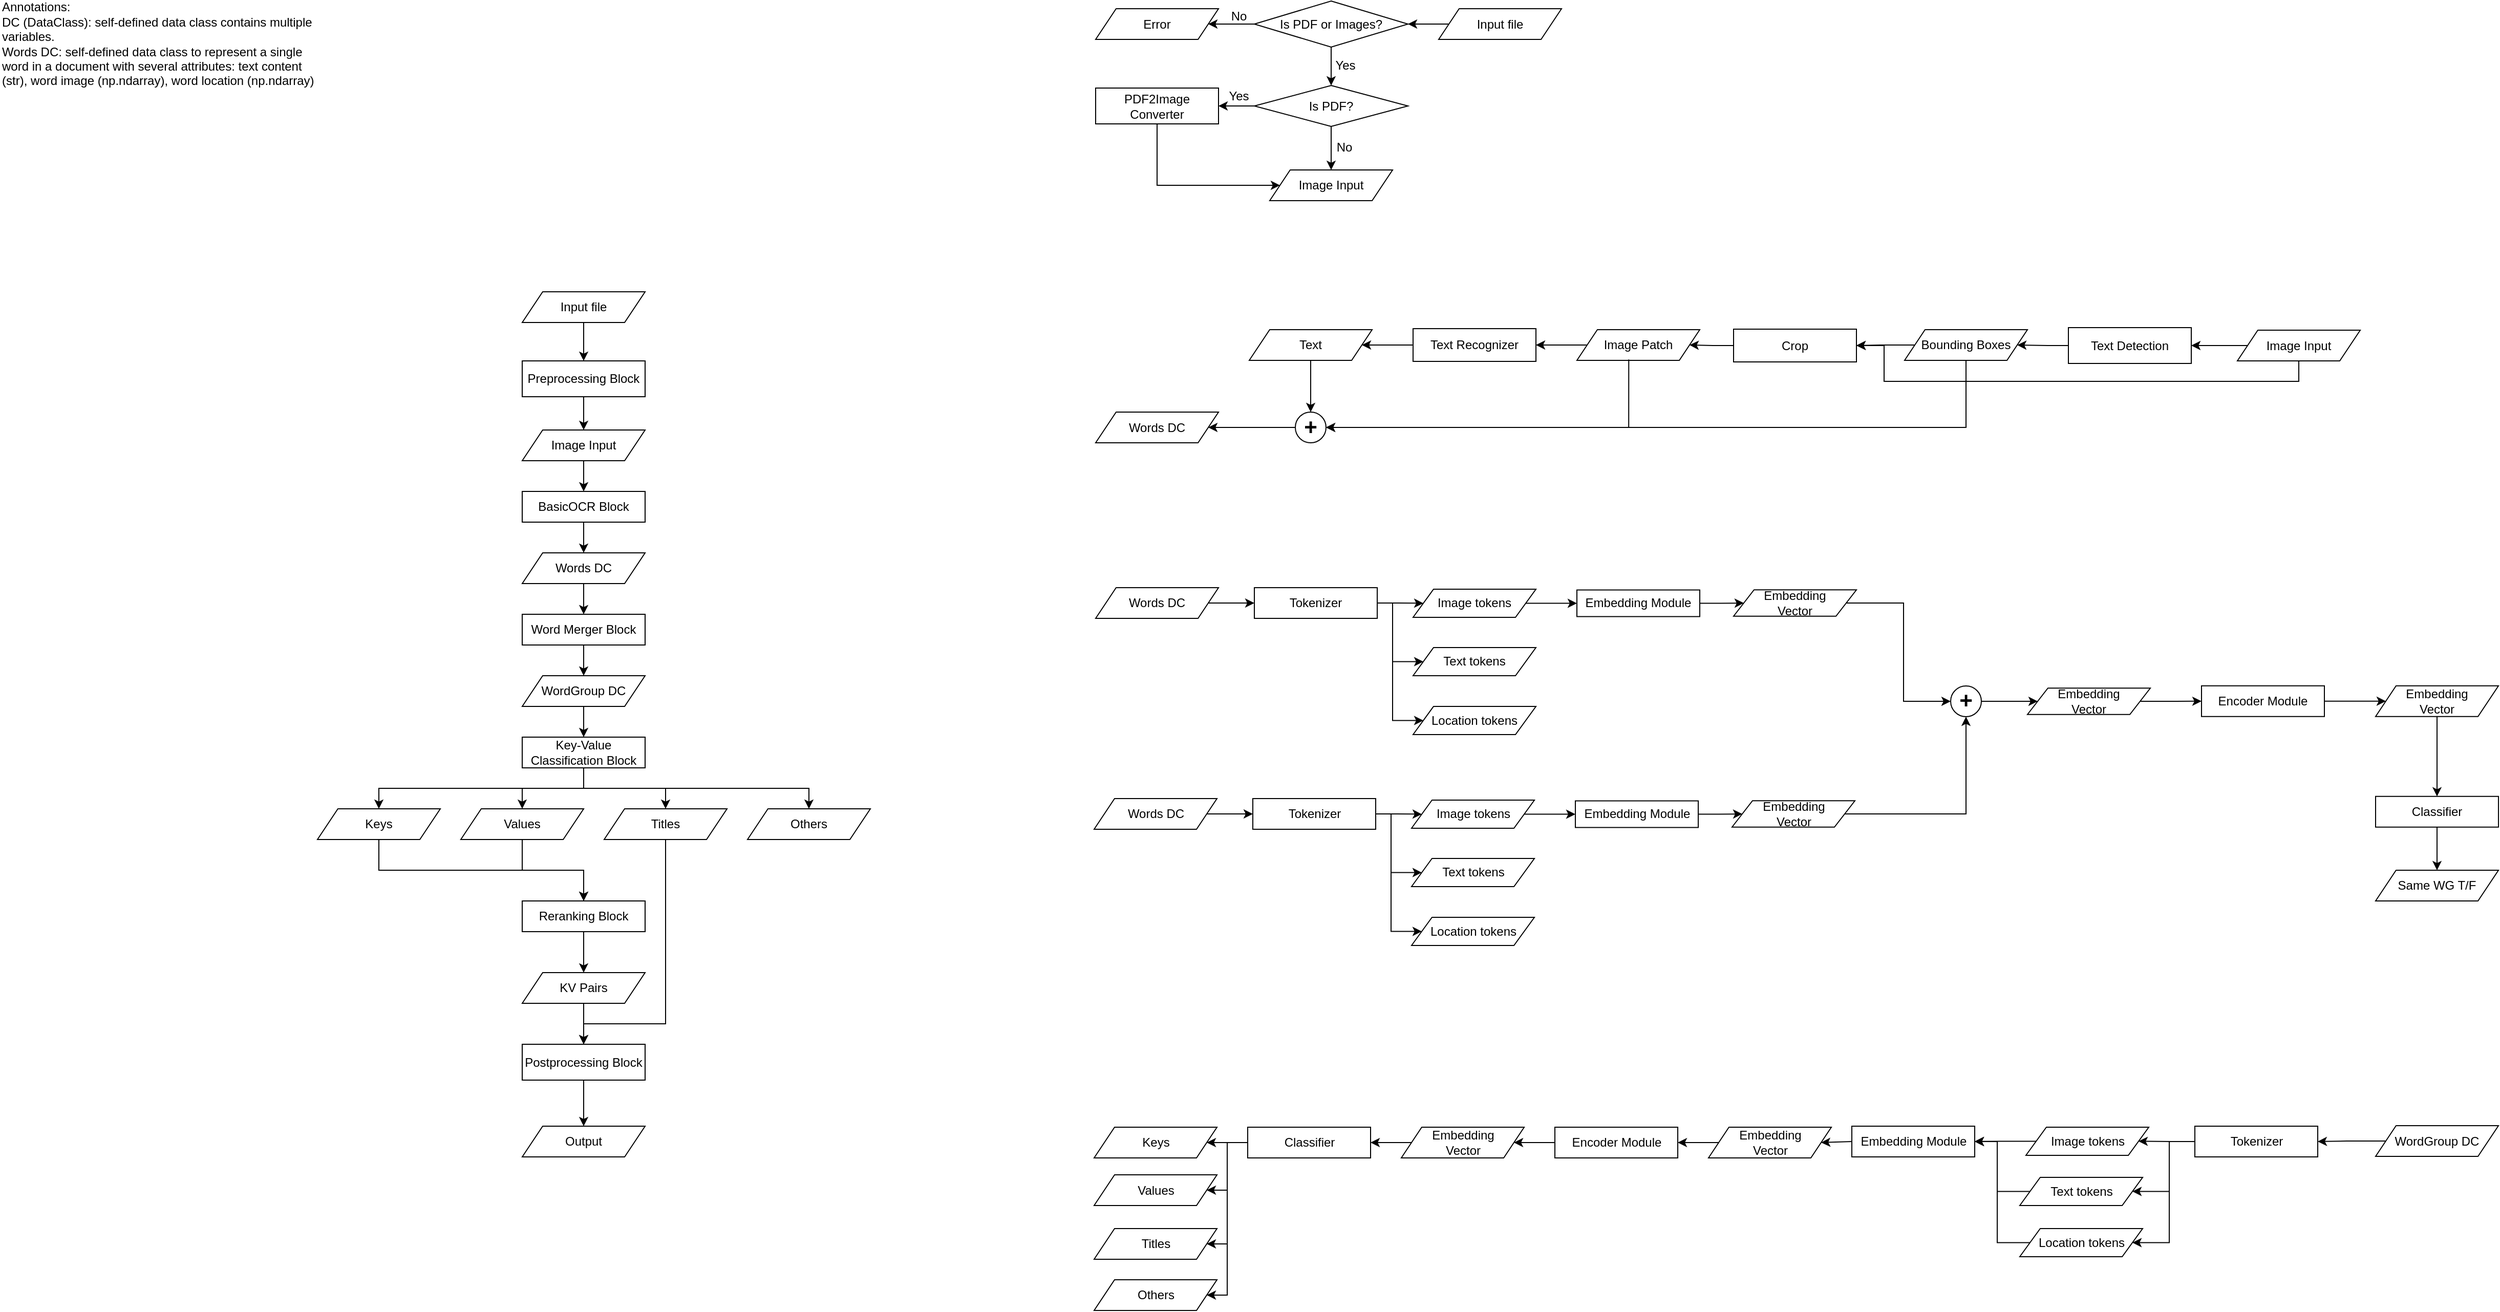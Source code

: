<mxfile version="20.8.23" type="github">
  <diagram id="ewztFGT2zGTS9t8cP0Wc" name="Trang-1">
    <mxGraphModel dx="3771" dy="2087" grid="1" gridSize="10" guides="1" tooltips="1" connect="1" arrows="1" fold="1" page="1" pageScale="1" pageWidth="827" pageHeight="1169" math="0" shadow="0">
      <root>
        <mxCell id="0" />
        <mxCell id="1" parent="0" />
        <mxCell id="fZ5gz3fBRrznooZwM4yi-4" value="" style="edgeStyle=orthogonalEdgeStyle;rounded=0;orthogonalLoop=1;jettySize=auto;html=1;" edge="1" parent="1" source="eXNG1eiRY6DkNwFddk69-2" target="eXNG1eiRY6DkNwFddk69-6">
          <mxGeometry relative="1" as="geometry" />
        </mxCell>
        <mxCell id="fZ5gz3fBRrznooZwM4yi-5" value="" style="edgeStyle=orthogonalEdgeStyle;rounded=0;orthogonalLoop=1;jettySize=auto;html=1;" edge="1" parent="1" source="eXNG1eiRY6DkNwFddk69-2" target="eXNG1eiRY6DkNwFddk69-8">
          <mxGeometry relative="1" as="geometry" />
        </mxCell>
        <mxCell id="eXNG1eiRY6DkNwFddk69-2" value="Is PDF or Images?" style="rhombus;whiteSpace=wrap;html=1;" parent="1" vertex="1">
          <mxGeometry x="1235" y="11" width="150" height="45" as="geometry" />
        </mxCell>
        <mxCell id="eXNG1eiRY6DkNwFddk69-6" value="Error" style="shape=parallelogram;perimeter=parallelogramPerimeter;whiteSpace=wrap;html=1;fixedSize=1;" parent="1" vertex="1">
          <mxGeometry x="1080" y="18.5" width="120" height="30" as="geometry" />
        </mxCell>
        <mxCell id="eXNG1eiRY6DkNwFddk69-7" value="No" style="text;html=1;strokeColor=none;fillColor=none;align=center;verticalAlign=middle;whiteSpace=wrap;rounded=0;" parent="1" vertex="1">
          <mxGeometry x="1190" y="11" width="60" height="30" as="geometry" />
        </mxCell>
        <mxCell id="fZ5gz3fBRrznooZwM4yi-6" value="" style="edgeStyle=orthogonalEdgeStyle;rounded=0;orthogonalLoop=1;jettySize=auto;html=1;" edge="1" parent="1" source="eXNG1eiRY6DkNwFddk69-8" target="eXNG1eiRY6DkNwFddk69-12">
          <mxGeometry relative="1" as="geometry" />
        </mxCell>
        <mxCell id="fZ5gz3fBRrznooZwM4yi-9" value="" style="edgeStyle=orthogonalEdgeStyle;rounded=0;orthogonalLoop=1;jettySize=auto;html=1;" edge="1" parent="1" source="eXNG1eiRY6DkNwFddk69-8" target="fZ5gz3fBRrznooZwM4yi-8">
          <mxGeometry relative="1" as="geometry" />
        </mxCell>
        <mxCell id="eXNG1eiRY6DkNwFddk69-8" value="Is PDF?" style="rhombus;whiteSpace=wrap;html=1;" parent="1" vertex="1">
          <mxGeometry x="1235" y="93.5" width="150" height="40" as="geometry" />
        </mxCell>
        <mxCell id="eXNG1eiRY6DkNwFddk69-12" value="PDF2Image Converter" style="whiteSpace=wrap;html=1;rounded=0;" parent="1" vertex="1">
          <mxGeometry x="1080" y="96" width="120" height="35" as="geometry" />
        </mxCell>
        <mxCell id="eXNG1eiRY6DkNwFddk69-62" value="" style="edgeStyle=orthogonalEdgeStyle;rounded=0;orthogonalLoop=1;jettySize=auto;html=1;entryX=0.5;entryY=0;entryDx=0;entryDy=0;" parent="1" source="eXNG1eiRY6DkNwFddk69-14" target="eXNG1eiRY6DkNwFddk69-19" edge="1">
          <mxGeometry relative="1" as="geometry">
            <mxPoint x="730" y="510" as="targetPoint" />
          </mxGeometry>
        </mxCell>
        <mxCell id="eXNG1eiRY6DkNwFddk69-14" value="Image Input" style="shape=parallelogram;perimeter=parallelogramPerimeter;whiteSpace=wrap;html=1;fixedSize=1;rounded=0;" parent="1" vertex="1">
          <mxGeometry x="520" y="430" width="120" height="30" as="geometry" />
        </mxCell>
        <mxCell id="eXNG1eiRY6DkNwFddk69-17" value="Yes" style="text;html=1;strokeColor=none;fillColor=none;align=center;verticalAlign=middle;whiteSpace=wrap;rounded=0;" parent="1" vertex="1">
          <mxGeometry x="1294" y="59" width="60" height="30" as="geometry" />
        </mxCell>
        <mxCell id="eXNG1eiRY6DkNwFddk69-24" value="" style="edgeStyle=orthogonalEdgeStyle;rounded=0;orthogonalLoop=1;jettySize=auto;html=1;" parent="1" source="eXNG1eiRY6DkNwFddk69-19" target="eXNG1eiRY6DkNwFddk69-23" edge="1">
          <mxGeometry relative="1" as="geometry" />
        </mxCell>
        <mxCell id="eXNG1eiRY6DkNwFddk69-19" value="BasicOCR Block" style="whiteSpace=wrap;html=1;rounded=0;" parent="1" vertex="1">
          <mxGeometry x="520" y="490" width="120" height="30" as="geometry" />
        </mxCell>
        <mxCell id="eXNG1eiRY6DkNwFddk69-65" value="" style="edgeStyle=orthogonalEdgeStyle;rounded=0;orthogonalLoop=1;jettySize=auto;html=1;" parent="1" source="eXNG1eiRY6DkNwFddk69-23" target="eXNG1eiRY6DkNwFddk69-61" edge="1">
          <mxGeometry relative="1" as="geometry" />
        </mxCell>
        <mxCell id="eXNG1eiRY6DkNwFddk69-23" value="Words DC" style="shape=parallelogram;perimeter=parallelogramPerimeter;whiteSpace=wrap;html=1;fixedSize=1;rounded=0;" parent="1" vertex="1">
          <mxGeometry x="520" y="550" width="120" height="30" as="geometry" />
        </mxCell>
        <mxCell id="eXNG1eiRY6DkNwFddk69-25" value="Annotations:&lt;br&gt;DC (DataClass): self-defined data class contains multiple variables.&lt;br&gt;Words DC: self-defined data class to represent a single word in a document with several attributes: text content (str), word image (np.ndarray), word location (np.ndarray)&lt;br&gt;&lt;br&gt;&lt;br&gt;&lt;br&gt;&lt;br&gt;&lt;br&gt;&lt;br&gt;&lt;br&gt;&lt;br&gt;&lt;br&gt;&lt;br&gt;" style="text;html=1;strokeColor=none;fillColor=none;align=left;verticalAlign=middle;whiteSpace=wrap;rounded=0;" parent="1" vertex="1">
          <mxGeometry x="10" y="10" width="320" height="230" as="geometry" />
        </mxCell>
        <mxCell id="eXNG1eiRY6DkNwFddk69-29" value="" style="edgeStyle=orthogonalEdgeStyle;rounded=0;orthogonalLoop=1;jettySize=auto;html=1;entryX=1;entryY=0.5;entryDx=0;entryDy=0;" parent="1" source="eXNG1eiRY6DkNwFddk69-26" target="eXNG1eiRY6DkNwFddk69-30" edge="1">
          <mxGeometry relative="1" as="geometry">
            <mxPoint x="2053.5" y="1250" as="targetPoint" />
          </mxGeometry>
        </mxCell>
        <mxCell id="eXNG1eiRY6DkNwFddk69-26" value="Tokenizer" style="whiteSpace=wrap;html=1;rounded=0;" parent="1" vertex="1">
          <mxGeometry x="2153.5" y="1110" width="120" height="30" as="geometry" />
        </mxCell>
        <mxCell id="eXNG1eiRY6DkNwFddk69-39" value="" style="edgeStyle=orthogonalEdgeStyle;rounded=0;orthogonalLoop=1;jettySize=auto;html=1;entryX=1;entryY=0.5;entryDx=0;entryDy=0;" parent="1" source="eXNG1eiRY6DkNwFddk69-30" target="eXNG1eiRY6DkNwFddk69-40" edge="1">
          <mxGeometry relative="1" as="geometry">
            <mxPoint x="1908.5" y="1124.8" as="targetPoint" />
          </mxGeometry>
        </mxCell>
        <mxCell id="eXNG1eiRY6DkNwFddk69-30" value="Image tokens" style="shape=parallelogram;perimeter=parallelogramPerimeter;whiteSpace=wrap;html=1;fixedSize=1;rounded=0;" parent="1" vertex="1">
          <mxGeometry x="1988.5" y="1111" width="120" height="27.5" as="geometry" />
        </mxCell>
        <mxCell id="eXNG1eiRY6DkNwFddk69-33" value="Text tokens" style="shape=parallelogram;perimeter=parallelogramPerimeter;whiteSpace=wrap;html=1;fixedSize=1;rounded=0;" parent="1" vertex="1">
          <mxGeometry x="1982.5" y="1160" width="120" height="27.5" as="geometry" />
        </mxCell>
        <mxCell id="eXNG1eiRY6DkNwFddk69-34" value="Location tokens" style="shape=parallelogram;perimeter=parallelogramPerimeter;whiteSpace=wrap;html=1;fixedSize=1;rounded=0;" parent="1" vertex="1">
          <mxGeometry x="1982.5" y="1210" width="120" height="27.5" as="geometry" />
        </mxCell>
        <mxCell id="eXNG1eiRY6DkNwFddk69-36" value="" style="edgeStyle=orthogonalEdgeStyle;rounded=0;orthogonalLoop=1;jettySize=auto;html=1;entryX=1;entryY=0.5;entryDx=0;entryDy=0;exitX=0;exitY=0.5;exitDx=0;exitDy=0;" parent="1" source="eXNG1eiRY6DkNwFddk69-26" target="eXNG1eiRY6DkNwFddk69-33" edge="1">
          <mxGeometry relative="1" as="geometry">
            <mxPoint x="2163.5" y="1135" as="sourcePoint" />
            <mxPoint x="2108.5" y="1134.75" as="targetPoint" />
            <Array as="points">
              <mxPoint x="2128.5" y="1125" />
              <mxPoint x="2128.5" y="1174" />
            </Array>
          </mxGeometry>
        </mxCell>
        <mxCell id="eXNG1eiRY6DkNwFddk69-37" value="" style="edgeStyle=orthogonalEdgeStyle;rounded=0;orthogonalLoop=1;jettySize=auto;html=1;entryX=1;entryY=0.5;entryDx=0;entryDy=0;exitX=0;exitY=0.5;exitDx=0;exitDy=0;" parent="1" source="eXNG1eiRY6DkNwFddk69-26" target="eXNG1eiRY6DkNwFddk69-34" edge="1">
          <mxGeometry relative="1" as="geometry">
            <mxPoint x="2173.5" y="1145" as="sourcePoint" />
            <mxPoint x="2118.5" y="1144.75" as="targetPoint" />
            <Array as="points">
              <mxPoint x="2128.5" y="1125" />
              <mxPoint x="2128.5" y="1224" />
            </Array>
          </mxGeometry>
        </mxCell>
        <mxCell id="eXNG1eiRY6DkNwFddk69-40" value="Embedding Module" style="whiteSpace=wrap;html=1;rounded=0;" parent="1" vertex="1">
          <mxGeometry x="1818.5" y="1110" width="120" height="30" as="geometry" />
        </mxCell>
        <mxCell id="eXNG1eiRY6DkNwFddk69-41" value="" style="edgeStyle=orthogonalEdgeStyle;rounded=0;orthogonalLoop=1;jettySize=auto;html=1;exitX=0;exitY=0.5;exitDx=0;exitDy=0;entryX=1;entryY=0.5;entryDx=0;entryDy=0;" parent="1" source="eXNG1eiRY6DkNwFddk69-33" target="eXNG1eiRY6DkNwFddk69-40" edge="1">
          <mxGeometry relative="1" as="geometry">
            <mxPoint x="2008.464" y="1134.8" as="sourcePoint" />
            <mxPoint x="1938.5" y="1130" as="targetPoint" />
          </mxGeometry>
        </mxCell>
        <mxCell id="eXNG1eiRY6DkNwFddk69-42" value="" style="edgeStyle=orthogonalEdgeStyle;rounded=0;orthogonalLoop=1;jettySize=auto;html=1;exitX=0;exitY=0.5;exitDx=0;exitDy=0;entryX=1;entryY=0.5;entryDx=0;entryDy=0;" parent="1" source="eXNG1eiRY6DkNwFddk69-34" target="eXNG1eiRY6DkNwFddk69-40" edge="1">
          <mxGeometry relative="1" as="geometry">
            <mxPoint x="2002.5" y="1183.75" as="sourcePoint" />
            <mxPoint x="1948.5" y="1135" as="targetPoint" />
          </mxGeometry>
        </mxCell>
        <mxCell id="eXNG1eiRY6DkNwFddk69-47" value="" style="edgeStyle=orthogonalEdgeStyle;rounded=0;orthogonalLoop=1;jettySize=auto;html=1;" parent="1" source="eXNG1eiRY6DkNwFddk69-43" target="eXNG1eiRY6DkNwFddk69-46" edge="1">
          <mxGeometry relative="1" as="geometry" />
        </mxCell>
        <mxCell id="eXNG1eiRY6DkNwFddk69-43" value="Embedding &lt;br&gt;Vector" style="shape=parallelogram;perimeter=parallelogramPerimeter;whiteSpace=wrap;html=1;fixedSize=1;rounded=0;" parent="1" vertex="1">
          <mxGeometry x="1678.5" y="1111" width="120" height="30" as="geometry" />
        </mxCell>
        <mxCell id="eXNG1eiRY6DkNwFddk69-45" value="" style="endArrow=classic;html=1;rounded=0;exitX=0;exitY=0.5;exitDx=0;exitDy=0;entryX=1;entryY=0.5;entryDx=0;entryDy=0;" parent="1" source="eXNG1eiRY6DkNwFddk69-40" target="eXNG1eiRY6DkNwFddk69-43" edge="1">
          <mxGeometry width="50" height="50" relative="1" as="geometry">
            <mxPoint x="2018.5" y="1110" as="sourcePoint" />
            <mxPoint x="2068.5" y="1060" as="targetPoint" />
          </mxGeometry>
        </mxCell>
        <mxCell id="eXNG1eiRY6DkNwFddk69-49" value="" style="edgeStyle=orthogonalEdgeStyle;rounded=0;orthogonalLoop=1;jettySize=auto;html=1;" parent="1" source="eXNG1eiRY6DkNwFddk69-46" target="eXNG1eiRY6DkNwFddk69-48" edge="1">
          <mxGeometry relative="1" as="geometry" />
        </mxCell>
        <mxCell id="eXNG1eiRY6DkNwFddk69-46" value="Encoder Module" style="whiteSpace=wrap;html=1;rounded=0;" parent="1" vertex="1">
          <mxGeometry x="1528.5" y="1111" width="120" height="30" as="geometry" />
        </mxCell>
        <mxCell id="eXNG1eiRY6DkNwFddk69-51" value="" style="edgeStyle=orthogonalEdgeStyle;rounded=0;orthogonalLoop=1;jettySize=auto;html=1;" parent="1" source="eXNG1eiRY6DkNwFddk69-48" target="eXNG1eiRY6DkNwFddk69-50" edge="1">
          <mxGeometry relative="1" as="geometry" />
        </mxCell>
        <mxCell id="eXNG1eiRY6DkNwFddk69-48" value="Embedding &lt;br&gt;Vector" style="shape=parallelogram;perimeter=parallelogramPerimeter;whiteSpace=wrap;html=1;fixedSize=1;rounded=0;" parent="1" vertex="1">
          <mxGeometry x="1378.5" y="1111" width="120" height="30" as="geometry" />
        </mxCell>
        <mxCell id="eXNG1eiRY6DkNwFddk69-50" value="Classifier" style="whiteSpace=wrap;html=1;rounded=0;" parent="1" vertex="1">
          <mxGeometry x="1228.5" y="1111" width="120" height="30" as="geometry" />
        </mxCell>
        <mxCell id="eXNG1eiRY6DkNwFddk69-52" value="Keys" style="shape=parallelogram;perimeter=parallelogramPerimeter;whiteSpace=wrap;html=1;fixedSize=1;rounded=0;" parent="1" vertex="1">
          <mxGeometry x="1078.5" y="1111" width="120" height="30" as="geometry" />
        </mxCell>
        <mxCell id="eXNG1eiRY6DkNwFddk69-53" value="Values" style="shape=parallelogram;perimeter=parallelogramPerimeter;whiteSpace=wrap;html=1;fixedSize=1;rounded=0;" parent="1" vertex="1">
          <mxGeometry x="1078.5" y="1157.5" width="120" height="30" as="geometry" />
        </mxCell>
        <mxCell id="eXNG1eiRY6DkNwFddk69-54" value="Titles" style="shape=parallelogram;perimeter=parallelogramPerimeter;whiteSpace=wrap;html=1;fixedSize=1;rounded=0;" parent="1" vertex="1">
          <mxGeometry x="1078.5" y="1210" width="120" height="30" as="geometry" />
        </mxCell>
        <mxCell id="eXNG1eiRY6DkNwFddk69-55" value="Others" style="shape=parallelogram;perimeter=parallelogramPerimeter;whiteSpace=wrap;html=1;fixedSize=1;rounded=0;" parent="1" vertex="1">
          <mxGeometry x="1078.5" y="1260" width="120" height="30" as="geometry" />
        </mxCell>
        <mxCell id="eXNG1eiRY6DkNwFddk69-56" value="" style="edgeStyle=orthogonalEdgeStyle;rounded=0;orthogonalLoop=1;jettySize=auto;html=1;exitX=0;exitY=0.5;exitDx=0;exitDy=0;entryX=1;entryY=0.5;entryDx=0;entryDy=0;" parent="1" source="eXNG1eiRY6DkNwFddk69-50" target="eXNG1eiRY6DkNwFddk69-52" edge="1">
          <mxGeometry relative="1" as="geometry">
            <mxPoint x="1398.461" y="1136.059" as="sourcePoint" />
            <mxPoint x="1358.5" y="1136.059" as="targetPoint" />
          </mxGeometry>
        </mxCell>
        <mxCell id="eXNG1eiRY6DkNwFddk69-58" value="" style="edgeStyle=orthogonalEdgeStyle;rounded=0;orthogonalLoop=1;jettySize=auto;html=1;entryX=1;entryY=0.5;entryDx=0;entryDy=0;exitX=0;exitY=0.5;exitDx=0;exitDy=0;" parent="1" source="eXNG1eiRY6DkNwFddk69-50" target="eXNG1eiRY6DkNwFddk69-53" edge="1">
          <mxGeometry relative="1" as="geometry">
            <mxPoint x="1268.5" y="1205" as="sourcePoint" />
            <mxPoint x="1198.5" y="1136" as="targetPoint" />
            <Array as="points">
              <mxPoint x="1208.5" y="1126" />
              <mxPoint x="1208.5" y="1173" />
            </Array>
          </mxGeometry>
        </mxCell>
        <mxCell id="eXNG1eiRY6DkNwFddk69-59" value="" style="edgeStyle=orthogonalEdgeStyle;rounded=0;orthogonalLoop=1;jettySize=auto;html=1;exitX=0;exitY=0.5;exitDx=0;exitDy=0;entryX=1;entryY=0.5;entryDx=0;entryDy=0;" parent="1" source="eXNG1eiRY6DkNwFddk69-50" target="eXNG1eiRY6DkNwFddk69-54" edge="1">
          <mxGeometry relative="1" as="geometry">
            <mxPoint x="1248.5" y="1146" as="sourcePoint" />
            <mxPoint x="1208.5" y="1146" as="targetPoint" />
            <Array as="points">
              <mxPoint x="1208.5" y="1126" />
              <mxPoint x="1208.5" y="1225" />
            </Array>
          </mxGeometry>
        </mxCell>
        <mxCell id="eXNG1eiRY6DkNwFddk69-60" value="" style="edgeStyle=orthogonalEdgeStyle;rounded=0;orthogonalLoop=1;jettySize=auto;html=1;exitX=0;exitY=0.5;exitDx=0;exitDy=0;entryX=1;entryY=0.5;entryDx=0;entryDy=0;" parent="1" source="eXNG1eiRY6DkNwFddk69-50" target="eXNG1eiRY6DkNwFddk69-55" edge="1">
          <mxGeometry relative="1" as="geometry">
            <mxPoint x="1258.5" y="1156" as="sourcePoint" />
            <mxPoint x="1218.5" y="1156" as="targetPoint" />
            <Array as="points">
              <mxPoint x="1208.5" y="1126" />
              <mxPoint x="1208.5" y="1275" />
            </Array>
          </mxGeometry>
        </mxCell>
        <mxCell id="fZ5gz3fBRrznooZwM4yi-33" value="" style="edgeStyle=orthogonalEdgeStyle;rounded=0;orthogonalLoop=1;jettySize=auto;html=1;fontSize=22;" edge="1" parent="1" source="eXNG1eiRY6DkNwFddk69-61" target="fZ5gz3fBRrznooZwM4yi-32">
          <mxGeometry relative="1" as="geometry" />
        </mxCell>
        <mxCell id="eXNG1eiRY6DkNwFddk69-61" value="Word Merger Block" style="whiteSpace=wrap;html=1;rounded=0;" parent="1" vertex="1">
          <mxGeometry x="520" y="610" width="120" height="30" as="geometry" />
        </mxCell>
        <mxCell id="fZ5gz3fBRrznooZwM4yi-2" value="" style="edgeStyle=orthogonalEdgeStyle;rounded=0;orthogonalLoop=1;jettySize=auto;html=1;" edge="1" parent="1" source="fZ5gz3fBRrznooZwM4yi-1" target="eXNG1eiRY6DkNwFddk69-2">
          <mxGeometry relative="1" as="geometry" />
        </mxCell>
        <mxCell id="fZ5gz3fBRrznooZwM4yi-1" value="Input file" style="shape=parallelogram;perimeter=parallelogramPerimeter;whiteSpace=wrap;html=1;fixedSize=1;" vertex="1" parent="1">
          <mxGeometry x="1415" y="18.5" width="120" height="30" as="geometry" />
        </mxCell>
        <mxCell id="fZ5gz3fBRrznooZwM4yi-7" value="No" style="text;html=1;strokeColor=none;fillColor=none;align=center;verticalAlign=middle;whiteSpace=wrap;rounded=0;" vertex="1" parent="1">
          <mxGeometry x="1293" y="138.5" width="60" height="30" as="geometry" />
        </mxCell>
        <mxCell id="fZ5gz3fBRrznooZwM4yi-8" value="Image Input" style="shape=parallelogram;perimeter=parallelogramPerimeter;whiteSpace=wrap;html=1;fixedSize=1;rounded=0;" vertex="1" parent="1">
          <mxGeometry x="1250" y="176" width="120" height="30" as="geometry" />
        </mxCell>
        <mxCell id="fZ5gz3fBRrznooZwM4yi-10" value="Yes" style="text;html=1;strokeColor=none;fillColor=none;align=center;verticalAlign=middle;whiteSpace=wrap;rounded=0;" vertex="1" parent="1">
          <mxGeometry x="1190" y="89" width="60" height="30" as="geometry" />
        </mxCell>
        <mxCell id="fZ5gz3fBRrznooZwM4yi-13" value="" style="edgeStyle=orthogonalEdgeStyle;rounded=0;orthogonalLoop=1;jettySize=auto;html=1;" edge="1" parent="1" source="fZ5gz3fBRrznooZwM4yi-11" target="fZ5gz3fBRrznooZwM4yi-12">
          <mxGeometry relative="1" as="geometry" />
        </mxCell>
        <mxCell id="fZ5gz3fBRrznooZwM4yi-11" value="Image Input" style="shape=parallelogram;perimeter=parallelogramPerimeter;whiteSpace=wrap;html=1;fixedSize=1;" vertex="1" parent="1">
          <mxGeometry x="2195" y="332.5" width="120" height="30" as="geometry" />
        </mxCell>
        <mxCell id="fZ5gz3fBRrznooZwM4yi-15" value="" style="edgeStyle=orthogonalEdgeStyle;rounded=0;orthogonalLoop=1;jettySize=auto;html=1;" edge="1" parent="1" source="fZ5gz3fBRrznooZwM4yi-12" target="fZ5gz3fBRrznooZwM4yi-14">
          <mxGeometry relative="1" as="geometry" />
        </mxCell>
        <mxCell id="fZ5gz3fBRrznooZwM4yi-12" value="Text Detection" style="whiteSpace=wrap;html=1;rounded=0;" vertex="1" parent="1">
          <mxGeometry x="2030" y="330" width="120" height="35" as="geometry" />
        </mxCell>
        <mxCell id="fZ5gz3fBRrznooZwM4yi-17" value="" style="edgeStyle=orthogonalEdgeStyle;rounded=0;orthogonalLoop=1;jettySize=auto;html=1;" edge="1" parent="1" source="fZ5gz3fBRrznooZwM4yi-14" target="fZ5gz3fBRrznooZwM4yi-16">
          <mxGeometry relative="1" as="geometry" />
        </mxCell>
        <mxCell id="fZ5gz3fBRrznooZwM4yi-14" value="Bounding Boxes" style="shape=parallelogram;perimeter=parallelogramPerimeter;whiteSpace=wrap;html=1;fixedSize=1;" vertex="1" parent="1">
          <mxGeometry x="1870" y="332" width="120" height="30" as="geometry" />
        </mxCell>
        <mxCell id="fZ5gz3fBRrznooZwM4yi-20" value="" style="edgeStyle=orthogonalEdgeStyle;rounded=0;orthogonalLoop=1;jettySize=auto;html=1;" edge="1" parent="1" source="fZ5gz3fBRrznooZwM4yi-16" target="fZ5gz3fBRrznooZwM4yi-19">
          <mxGeometry relative="1" as="geometry" />
        </mxCell>
        <mxCell id="fZ5gz3fBRrznooZwM4yi-16" value="Crop" style="whiteSpace=wrap;html=1;rounded=0;" vertex="1" parent="1">
          <mxGeometry x="1703" y="331.5" width="120" height="32" as="geometry" />
        </mxCell>
        <mxCell id="fZ5gz3fBRrznooZwM4yi-18" value="" style="edgeStyle=orthogonalEdgeStyle;rounded=0;orthogonalLoop=1;jettySize=auto;html=1;exitX=0.5;exitY=1;exitDx=0;exitDy=0;entryX=1;entryY=0.5;entryDx=0;entryDy=0;" edge="1" parent="1" source="fZ5gz3fBRrznooZwM4yi-11" target="fZ5gz3fBRrznooZwM4yi-16">
          <mxGeometry relative="1" as="geometry">
            <mxPoint x="2215" y="357.5" as="sourcePoint" />
            <mxPoint x="2160" y="357.5" as="targetPoint" />
            <Array as="points">
              <mxPoint x="2255" y="382.5" />
              <mxPoint x="1850" y="382.5" />
              <mxPoint x="1850" y="347.5" />
            </Array>
          </mxGeometry>
        </mxCell>
        <mxCell id="fZ5gz3fBRrznooZwM4yi-22" value="" style="edgeStyle=orthogonalEdgeStyle;rounded=0;orthogonalLoop=1;jettySize=auto;html=1;" edge="1" parent="1" source="fZ5gz3fBRrznooZwM4yi-19" target="fZ5gz3fBRrznooZwM4yi-21">
          <mxGeometry relative="1" as="geometry" />
        </mxCell>
        <mxCell id="fZ5gz3fBRrznooZwM4yi-19" value="Image Patch" style="shape=parallelogram;perimeter=parallelogramPerimeter;whiteSpace=wrap;html=1;fixedSize=1;" vertex="1" parent="1">
          <mxGeometry x="1550" y="332" width="120" height="30" as="geometry" />
        </mxCell>
        <mxCell id="fZ5gz3fBRrznooZwM4yi-24" value="" style="edgeStyle=orthogonalEdgeStyle;rounded=0;orthogonalLoop=1;jettySize=auto;html=1;" edge="1" parent="1" source="fZ5gz3fBRrznooZwM4yi-21" target="fZ5gz3fBRrznooZwM4yi-23">
          <mxGeometry relative="1" as="geometry" />
        </mxCell>
        <mxCell id="fZ5gz3fBRrznooZwM4yi-21" value="Text Recognizer" style="whiteSpace=wrap;html=1;rounded=0;" vertex="1" parent="1">
          <mxGeometry x="1390" y="331" width="120" height="32" as="geometry" />
        </mxCell>
        <mxCell id="fZ5gz3fBRrznooZwM4yi-26" value="" style="edgeStyle=orthogonalEdgeStyle;rounded=0;orthogonalLoop=1;jettySize=auto;html=1;" edge="1" parent="1" source="fZ5gz3fBRrznooZwM4yi-23" target="fZ5gz3fBRrznooZwM4yi-25">
          <mxGeometry relative="1" as="geometry" />
        </mxCell>
        <mxCell id="fZ5gz3fBRrznooZwM4yi-23" value="Text" style="shape=parallelogram;perimeter=parallelogramPerimeter;whiteSpace=wrap;html=1;fixedSize=1;" vertex="1" parent="1">
          <mxGeometry x="1230" y="332" width="120" height="30" as="geometry" />
        </mxCell>
        <mxCell id="fZ5gz3fBRrznooZwM4yi-30" value="" style="edgeStyle=orthogonalEdgeStyle;rounded=0;orthogonalLoop=1;jettySize=auto;html=1;fontSize=22;" edge="1" parent="1" source="fZ5gz3fBRrznooZwM4yi-25" target="fZ5gz3fBRrznooZwM4yi-28">
          <mxGeometry relative="1" as="geometry" />
        </mxCell>
        <mxCell id="fZ5gz3fBRrznooZwM4yi-25" value="&lt;b style=&quot;font-size: 22px;&quot;&gt;+&lt;/b&gt;" style="ellipse;whiteSpace=wrap;html=1;aspect=fixed;" vertex="1" parent="1">
          <mxGeometry x="1275" y="412.5" width="30" height="30" as="geometry" />
        </mxCell>
        <mxCell id="fZ5gz3fBRrznooZwM4yi-27" value="" style="edgeStyle=orthogonalEdgeStyle;rounded=0;orthogonalLoop=1;jettySize=auto;html=1;exitX=0.422;exitY=0.972;exitDx=0;exitDy=0;exitPerimeter=0;entryX=1;entryY=0.5;entryDx=0;entryDy=0;" edge="1" parent="1" source="fZ5gz3fBRrznooZwM4yi-19" target="fZ5gz3fBRrznooZwM4yi-25">
          <mxGeometry relative="1" as="geometry">
            <mxPoint x="1300" y="372.5" as="sourcePoint" />
            <mxPoint x="1300" y="422.5" as="targetPoint" />
          </mxGeometry>
        </mxCell>
        <mxCell id="fZ5gz3fBRrznooZwM4yi-28" value="Words DC" style="shape=parallelogram;perimeter=parallelogramPerimeter;whiteSpace=wrap;html=1;fixedSize=1;" vertex="1" parent="1">
          <mxGeometry x="1080" y="412.5" width="120" height="30" as="geometry" />
        </mxCell>
        <mxCell id="fZ5gz3fBRrznooZwM4yi-29" value="" style="edgeStyle=orthogonalEdgeStyle;rounded=0;orthogonalLoop=1;jettySize=auto;html=1;exitX=0.5;exitY=1;exitDx=0;exitDy=0;entryX=1;entryY=0.5;entryDx=0;entryDy=0;" edge="1" parent="1" source="fZ5gz3fBRrznooZwM4yi-14" target="fZ5gz3fBRrznooZwM4yi-25">
          <mxGeometry relative="1" as="geometry">
            <mxPoint x="1611" y="371.5" as="sourcePoint" />
            <mxPoint x="1315" y="437.5" as="targetPoint" />
            <Array as="points">
              <mxPoint x="1930" y="427.5" />
            </Array>
          </mxGeometry>
        </mxCell>
        <mxCell id="fZ5gz3fBRrznooZwM4yi-45" value="" style="edgeStyle=orthogonalEdgeStyle;rounded=0;orthogonalLoop=1;jettySize=auto;html=1;fontSize=22;" edge="1" parent="1" source="fZ5gz3fBRrznooZwM4yi-31" target="fZ5gz3fBRrznooZwM4yi-39">
          <mxGeometry relative="1" as="geometry" />
        </mxCell>
        <mxCell id="fZ5gz3fBRrznooZwM4yi-31" value="Key-Value Classification Block" style="whiteSpace=wrap;html=1;rounded=0;" vertex="1" parent="1">
          <mxGeometry x="520" y="730" width="120" height="30" as="geometry" />
        </mxCell>
        <mxCell id="fZ5gz3fBRrznooZwM4yi-34" value="" style="edgeStyle=orthogonalEdgeStyle;rounded=0;orthogonalLoop=1;jettySize=auto;html=1;fontSize=22;" edge="1" parent="1" source="fZ5gz3fBRrznooZwM4yi-32" target="fZ5gz3fBRrznooZwM4yi-31">
          <mxGeometry relative="1" as="geometry" />
        </mxCell>
        <mxCell id="fZ5gz3fBRrznooZwM4yi-32" value="WordGroup DC" style="shape=parallelogram;perimeter=parallelogramPerimeter;whiteSpace=wrap;html=1;fixedSize=1;rounded=0;" vertex="1" parent="1">
          <mxGeometry x="520" y="670" width="120" height="30" as="geometry" />
        </mxCell>
        <mxCell id="fZ5gz3fBRrznooZwM4yi-35" value="" style="edgeStyle=orthogonalEdgeStyle;rounded=0;orthogonalLoop=1;jettySize=auto;html=1;exitX=0.5;exitY=1;exitDx=0;exitDy=0;entryX=0;entryY=0.5;entryDx=0;entryDy=0;" edge="1" parent="1" source="eXNG1eiRY6DkNwFddk69-12" target="fZ5gz3fBRrznooZwM4yi-8">
          <mxGeometry relative="1" as="geometry">
            <mxPoint x="1435" y="44" as="sourcePoint" />
            <mxPoint x="1395" y="44" as="targetPoint" />
            <Array as="points">
              <mxPoint x="1140" y="191" />
            </Array>
          </mxGeometry>
        </mxCell>
        <mxCell id="fZ5gz3fBRrznooZwM4yi-37" value="Keys" style="shape=parallelogram;perimeter=parallelogramPerimeter;whiteSpace=wrap;html=1;fixedSize=1;rounded=0;" vertex="1" parent="1">
          <mxGeometry x="320" y="800" width="120" height="30" as="geometry" />
        </mxCell>
        <mxCell id="fZ5gz3fBRrznooZwM4yi-50" value="" style="edgeStyle=orthogonalEdgeStyle;rounded=0;orthogonalLoop=1;jettySize=auto;html=1;fontSize=22;" edge="1" parent="1" source="fZ5gz3fBRrznooZwM4yi-38" target="fZ5gz3fBRrznooZwM4yi-49">
          <mxGeometry relative="1" as="geometry" />
        </mxCell>
        <mxCell id="fZ5gz3fBRrznooZwM4yi-38" value="Values" style="shape=parallelogram;perimeter=parallelogramPerimeter;whiteSpace=wrap;html=1;fixedSize=1;rounded=0;" vertex="1" parent="1">
          <mxGeometry x="460" y="800" width="120" height="30" as="geometry" />
        </mxCell>
        <mxCell id="fZ5gz3fBRrznooZwM4yi-60" value="" style="edgeStyle=orthogonalEdgeStyle;rounded=0;orthogonalLoop=1;jettySize=auto;html=1;fontSize=22;entryX=0.5;entryY=0;entryDx=0;entryDy=0;" edge="1" parent="1" source="fZ5gz3fBRrznooZwM4yi-39" target="fZ5gz3fBRrznooZwM4yi-58">
          <mxGeometry relative="1" as="geometry">
            <Array as="points">
              <mxPoint x="660" y="1010" />
              <mxPoint x="580" y="1010" />
            </Array>
          </mxGeometry>
        </mxCell>
        <mxCell id="fZ5gz3fBRrznooZwM4yi-39" value="Titles" style="shape=parallelogram;perimeter=parallelogramPerimeter;whiteSpace=wrap;html=1;fixedSize=1;rounded=0;" vertex="1" parent="1">
          <mxGeometry x="600" y="800" width="120" height="30" as="geometry" />
        </mxCell>
        <mxCell id="fZ5gz3fBRrznooZwM4yi-40" value="Others" style="shape=parallelogram;perimeter=parallelogramPerimeter;whiteSpace=wrap;html=1;fixedSize=1;rounded=0;" vertex="1" parent="1">
          <mxGeometry x="740" y="800" width="120" height="30" as="geometry" />
        </mxCell>
        <mxCell id="fZ5gz3fBRrznooZwM4yi-46" value="" style="edgeStyle=orthogonalEdgeStyle;rounded=0;orthogonalLoop=1;jettySize=auto;html=1;fontSize=22;exitX=0.5;exitY=1;exitDx=0;exitDy=0;" edge="1" parent="1" source="fZ5gz3fBRrznooZwM4yi-31" target="fZ5gz3fBRrznooZwM4yi-38">
          <mxGeometry relative="1" as="geometry">
            <mxPoint x="590" y="770" as="sourcePoint" />
            <mxPoint x="670" y="810" as="targetPoint" />
          </mxGeometry>
        </mxCell>
        <mxCell id="fZ5gz3fBRrznooZwM4yi-47" value="" style="edgeStyle=orthogonalEdgeStyle;rounded=0;orthogonalLoop=1;jettySize=auto;html=1;fontSize=22;exitX=0.5;exitY=1;exitDx=0;exitDy=0;entryX=0.5;entryY=0;entryDx=0;entryDy=0;" edge="1" parent="1" source="fZ5gz3fBRrznooZwM4yi-31" target="fZ5gz3fBRrznooZwM4yi-37">
          <mxGeometry relative="1" as="geometry">
            <mxPoint x="590" y="770" as="sourcePoint" />
            <mxPoint x="530" y="810" as="targetPoint" />
          </mxGeometry>
        </mxCell>
        <mxCell id="fZ5gz3fBRrznooZwM4yi-48" value="" style="edgeStyle=orthogonalEdgeStyle;rounded=0;orthogonalLoop=1;jettySize=auto;html=1;fontSize=22;exitX=0.5;exitY=1;exitDx=0;exitDy=0;entryX=0.5;entryY=0;entryDx=0;entryDy=0;" edge="1" parent="1" source="fZ5gz3fBRrznooZwM4yi-31" target="fZ5gz3fBRrznooZwM4yi-40">
          <mxGeometry relative="1" as="geometry">
            <mxPoint x="590" y="770" as="sourcePoint" />
            <mxPoint x="390" y="810" as="targetPoint" />
          </mxGeometry>
        </mxCell>
        <mxCell id="fZ5gz3fBRrznooZwM4yi-53" value="" style="edgeStyle=orthogonalEdgeStyle;rounded=0;orthogonalLoop=1;jettySize=auto;html=1;fontSize=22;" edge="1" parent="1" source="fZ5gz3fBRrznooZwM4yi-49" target="fZ5gz3fBRrznooZwM4yi-52">
          <mxGeometry relative="1" as="geometry" />
        </mxCell>
        <mxCell id="fZ5gz3fBRrznooZwM4yi-49" value="Reranking Block" style="whiteSpace=wrap;html=1;rounded=0;" vertex="1" parent="1">
          <mxGeometry x="520" y="890" width="120" height="30" as="geometry" />
        </mxCell>
        <mxCell id="fZ5gz3fBRrznooZwM4yi-51" value="" style="edgeStyle=orthogonalEdgeStyle;rounded=0;orthogonalLoop=1;jettySize=auto;html=1;fontSize=22;exitX=0.5;exitY=1;exitDx=0;exitDy=0;entryX=0.5;entryY=0;entryDx=0;entryDy=0;" edge="1" parent="1" source="fZ5gz3fBRrznooZwM4yi-37" target="fZ5gz3fBRrznooZwM4yi-49">
          <mxGeometry relative="1" as="geometry">
            <mxPoint x="530" y="840" as="sourcePoint" />
            <mxPoint x="590" y="900" as="targetPoint" />
          </mxGeometry>
        </mxCell>
        <mxCell id="fZ5gz3fBRrznooZwM4yi-59" value="" style="edgeStyle=orthogonalEdgeStyle;rounded=0;orthogonalLoop=1;jettySize=auto;html=1;fontSize=22;" edge="1" parent="1" source="fZ5gz3fBRrznooZwM4yi-52" target="fZ5gz3fBRrznooZwM4yi-58">
          <mxGeometry relative="1" as="geometry" />
        </mxCell>
        <mxCell id="fZ5gz3fBRrznooZwM4yi-52" value="KV Pairs" style="shape=parallelogram;perimeter=parallelogramPerimeter;whiteSpace=wrap;html=1;fixedSize=1;rounded=0;" vertex="1" parent="1">
          <mxGeometry x="520" y="960" width="120" height="30" as="geometry" />
        </mxCell>
        <mxCell id="fZ5gz3fBRrznooZwM4yi-57" value="" style="edgeStyle=orthogonalEdgeStyle;rounded=0;orthogonalLoop=1;jettySize=auto;html=1;fontSize=22;" edge="1" parent="1" source="fZ5gz3fBRrznooZwM4yi-54" target="fZ5gz3fBRrznooZwM4yi-55">
          <mxGeometry relative="1" as="geometry" />
        </mxCell>
        <mxCell id="fZ5gz3fBRrznooZwM4yi-54" value="Input file" style="shape=parallelogram;perimeter=parallelogramPerimeter;whiteSpace=wrap;html=1;fixedSize=1;" vertex="1" parent="1">
          <mxGeometry x="520" y="295" width="120" height="30" as="geometry" />
        </mxCell>
        <mxCell id="fZ5gz3fBRrznooZwM4yi-56" value="" style="edgeStyle=orthogonalEdgeStyle;rounded=0;orthogonalLoop=1;jettySize=auto;html=1;fontSize=22;entryX=0.5;entryY=0;entryDx=0;entryDy=0;" edge="1" parent="1" source="fZ5gz3fBRrznooZwM4yi-55" target="eXNG1eiRY6DkNwFddk69-14">
          <mxGeometry relative="1" as="geometry">
            <mxPoint x="580" y="410" as="targetPoint" />
          </mxGeometry>
        </mxCell>
        <mxCell id="fZ5gz3fBRrznooZwM4yi-55" value="Preprocessing Block" style="whiteSpace=wrap;html=1;rounded=0;" vertex="1" parent="1">
          <mxGeometry x="520" y="362.5" width="120" height="35" as="geometry" />
        </mxCell>
        <mxCell id="fZ5gz3fBRrznooZwM4yi-62" value="" style="edgeStyle=orthogonalEdgeStyle;rounded=0;orthogonalLoop=1;jettySize=auto;html=1;fontSize=22;" edge="1" parent="1" source="fZ5gz3fBRrznooZwM4yi-58" target="fZ5gz3fBRrznooZwM4yi-61">
          <mxGeometry relative="1" as="geometry" />
        </mxCell>
        <mxCell id="fZ5gz3fBRrznooZwM4yi-58" value="Postprocessing Block" style="whiteSpace=wrap;html=1;rounded=0;" vertex="1" parent="1">
          <mxGeometry x="520" y="1030" width="120" height="35" as="geometry" />
        </mxCell>
        <mxCell id="fZ5gz3fBRrznooZwM4yi-61" value="Output" style="shape=parallelogram;perimeter=parallelogramPerimeter;whiteSpace=wrap;html=1;fixedSize=1;" vertex="1" parent="1">
          <mxGeometry x="520" y="1110" width="120" height="30" as="geometry" />
        </mxCell>
        <mxCell id="fZ5gz3fBRrznooZwM4yi-72" value="" style="edgeStyle=orthogonalEdgeStyle;rounded=0;orthogonalLoop=1;jettySize=auto;html=1;fontSize=22;" edge="1" parent="1" source="fZ5gz3fBRrznooZwM4yi-63" target="fZ5gz3fBRrznooZwM4yi-65">
          <mxGeometry relative="1" as="geometry" />
        </mxCell>
        <mxCell id="fZ5gz3fBRrznooZwM4yi-63" value="Words DC" style="shape=parallelogram;perimeter=parallelogramPerimeter;whiteSpace=wrap;html=1;fixedSize=1;" vertex="1" parent="1">
          <mxGeometry x="1080" y="584" width="120" height="30" as="geometry" />
        </mxCell>
        <mxCell id="fZ5gz3fBRrznooZwM4yi-71" value="" style="edgeStyle=orthogonalEdgeStyle;rounded=0;orthogonalLoop=1;jettySize=auto;html=1;fontSize=22;" edge="1" parent="1" source="fZ5gz3fBRrznooZwM4yi-65" target="fZ5gz3fBRrznooZwM4yi-66">
          <mxGeometry relative="1" as="geometry" />
        </mxCell>
        <mxCell id="fZ5gz3fBRrznooZwM4yi-65" value="Tokenizer" style="whiteSpace=wrap;html=1;rounded=0;" vertex="1" parent="1">
          <mxGeometry x="1235" y="584" width="120" height="30" as="geometry" />
        </mxCell>
        <mxCell id="fZ5gz3fBRrznooZwM4yi-76" value="" style="edgeStyle=orthogonalEdgeStyle;rounded=0;orthogonalLoop=1;jettySize=auto;html=1;fontSize=22;" edge="1" parent="1" source="fZ5gz3fBRrznooZwM4yi-66" target="fZ5gz3fBRrznooZwM4yi-75">
          <mxGeometry relative="1" as="geometry" />
        </mxCell>
        <mxCell id="fZ5gz3fBRrznooZwM4yi-66" value="Image tokens" style="shape=parallelogram;perimeter=parallelogramPerimeter;whiteSpace=wrap;html=1;fixedSize=1;rounded=0;" vertex="1" parent="1">
          <mxGeometry x="1390" y="585.5" width="120" height="27.5" as="geometry" />
        </mxCell>
        <mxCell id="fZ5gz3fBRrznooZwM4yi-67" value="Text tokens" style="shape=parallelogram;perimeter=parallelogramPerimeter;whiteSpace=wrap;html=1;fixedSize=1;rounded=0;" vertex="1" parent="1">
          <mxGeometry x="1390" y="642.5" width="120" height="27.5" as="geometry" />
        </mxCell>
        <mxCell id="fZ5gz3fBRrznooZwM4yi-68" value="Location tokens" style="shape=parallelogram;perimeter=parallelogramPerimeter;whiteSpace=wrap;html=1;fixedSize=1;rounded=0;" vertex="1" parent="1">
          <mxGeometry x="1390" y="700" width="120" height="27.5" as="geometry" />
        </mxCell>
        <mxCell id="fZ5gz3fBRrznooZwM4yi-73" value="" style="edgeStyle=orthogonalEdgeStyle;rounded=0;orthogonalLoop=1;jettySize=auto;html=1;fontSize=22;exitX=1;exitY=0.5;exitDx=0;exitDy=0;entryX=0;entryY=0.5;entryDx=0;entryDy=0;" edge="1" parent="1" source="fZ5gz3fBRrznooZwM4yi-65" target="fZ5gz3fBRrznooZwM4yi-67">
          <mxGeometry relative="1" as="geometry">
            <mxPoint x="1365" y="609" as="sourcePoint" />
            <mxPoint x="1410" y="609" as="targetPoint" />
            <Array as="points">
              <mxPoint x="1370" y="599" />
              <mxPoint x="1370" y="656" />
            </Array>
          </mxGeometry>
        </mxCell>
        <mxCell id="fZ5gz3fBRrznooZwM4yi-74" value="" style="edgeStyle=orthogonalEdgeStyle;rounded=0;orthogonalLoop=1;jettySize=auto;html=1;fontSize=22;exitX=1;exitY=0.5;exitDx=0;exitDy=0;entryX=0;entryY=0.5;entryDx=0;entryDy=0;" edge="1" parent="1" source="fZ5gz3fBRrznooZwM4yi-65" target="fZ5gz3fBRrznooZwM4yi-68">
          <mxGeometry relative="1" as="geometry">
            <mxPoint x="1365" y="609" as="sourcePoint" />
            <mxPoint x="1410" y="666" as="targetPoint" />
            <Array as="points">
              <mxPoint x="1370" y="599" />
              <mxPoint x="1370" y="714" />
            </Array>
          </mxGeometry>
        </mxCell>
        <mxCell id="fZ5gz3fBRrznooZwM4yi-78" value="" style="edgeStyle=orthogonalEdgeStyle;rounded=0;orthogonalLoop=1;jettySize=auto;html=1;fontSize=22;" edge="1" parent="1" source="fZ5gz3fBRrznooZwM4yi-75" target="fZ5gz3fBRrznooZwM4yi-77">
          <mxGeometry relative="1" as="geometry" />
        </mxCell>
        <mxCell id="fZ5gz3fBRrznooZwM4yi-75" value="Embedding Module" style="whiteSpace=wrap;html=1;rounded=0;" vertex="1" parent="1">
          <mxGeometry x="1550" y="586.25" width="120" height="26" as="geometry" />
        </mxCell>
        <mxCell id="fZ5gz3fBRrznooZwM4yi-77" value="Embedding &lt;br&gt;Vector" style="shape=parallelogram;perimeter=parallelogramPerimeter;whiteSpace=wrap;html=1;fixedSize=1;rounded=0;" vertex="1" parent="1">
          <mxGeometry x="1703" y="586.13" width="120" height="25.75" as="geometry" />
        </mxCell>
        <mxCell id="fZ5gz3fBRrznooZwM4yi-79" value="" style="edgeStyle=orthogonalEdgeStyle;rounded=0;orthogonalLoop=1;jettySize=auto;html=1;fontSize=22;" edge="1" parent="1" source="fZ5gz3fBRrznooZwM4yi-80" target="fZ5gz3fBRrznooZwM4yi-82">
          <mxGeometry relative="1" as="geometry" />
        </mxCell>
        <mxCell id="fZ5gz3fBRrznooZwM4yi-80" value="Words DC" style="shape=parallelogram;perimeter=parallelogramPerimeter;whiteSpace=wrap;html=1;fixedSize=1;" vertex="1" parent="1">
          <mxGeometry x="1078.5" y="790" width="120" height="30" as="geometry" />
        </mxCell>
        <mxCell id="fZ5gz3fBRrznooZwM4yi-81" value="" style="edgeStyle=orthogonalEdgeStyle;rounded=0;orthogonalLoop=1;jettySize=auto;html=1;fontSize=22;" edge="1" parent="1" source="fZ5gz3fBRrznooZwM4yi-82" target="fZ5gz3fBRrznooZwM4yi-84">
          <mxGeometry relative="1" as="geometry" />
        </mxCell>
        <mxCell id="fZ5gz3fBRrznooZwM4yi-82" value="Tokenizer" style="whiteSpace=wrap;html=1;rounded=0;" vertex="1" parent="1">
          <mxGeometry x="1233.5" y="790" width="120" height="30" as="geometry" />
        </mxCell>
        <mxCell id="fZ5gz3fBRrznooZwM4yi-83" value="" style="edgeStyle=orthogonalEdgeStyle;rounded=0;orthogonalLoop=1;jettySize=auto;html=1;fontSize=22;" edge="1" parent="1" source="fZ5gz3fBRrznooZwM4yi-84" target="fZ5gz3fBRrznooZwM4yi-90">
          <mxGeometry relative="1" as="geometry" />
        </mxCell>
        <mxCell id="fZ5gz3fBRrznooZwM4yi-84" value="Image tokens" style="shape=parallelogram;perimeter=parallelogramPerimeter;whiteSpace=wrap;html=1;fixedSize=1;rounded=0;" vertex="1" parent="1">
          <mxGeometry x="1388.5" y="791.5" width="120" height="27.5" as="geometry" />
        </mxCell>
        <mxCell id="fZ5gz3fBRrznooZwM4yi-85" value="Text tokens" style="shape=parallelogram;perimeter=parallelogramPerimeter;whiteSpace=wrap;html=1;fixedSize=1;rounded=0;" vertex="1" parent="1">
          <mxGeometry x="1388.5" y="848.5" width="120" height="27.5" as="geometry" />
        </mxCell>
        <mxCell id="fZ5gz3fBRrznooZwM4yi-86" value="Location tokens" style="shape=parallelogram;perimeter=parallelogramPerimeter;whiteSpace=wrap;html=1;fixedSize=1;rounded=0;" vertex="1" parent="1">
          <mxGeometry x="1388.5" y="906" width="120" height="27.5" as="geometry" />
        </mxCell>
        <mxCell id="fZ5gz3fBRrznooZwM4yi-87" value="" style="edgeStyle=orthogonalEdgeStyle;rounded=0;orthogonalLoop=1;jettySize=auto;html=1;fontSize=22;exitX=1;exitY=0.5;exitDx=0;exitDy=0;entryX=0;entryY=0.5;entryDx=0;entryDy=0;" edge="1" parent="1" source="fZ5gz3fBRrznooZwM4yi-82" target="fZ5gz3fBRrznooZwM4yi-85">
          <mxGeometry relative="1" as="geometry">
            <mxPoint x="1363.5" y="815" as="sourcePoint" />
            <mxPoint x="1408.5" y="815" as="targetPoint" />
            <Array as="points">
              <mxPoint x="1368.5" y="805" />
              <mxPoint x="1368.5" y="862" />
            </Array>
          </mxGeometry>
        </mxCell>
        <mxCell id="fZ5gz3fBRrznooZwM4yi-88" value="" style="edgeStyle=orthogonalEdgeStyle;rounded=0;orthogonalLoop=1;jettySize=auto;html=1;fontSize=22;exitX=1;exitY=0.5;exitDx=0;exitDy=0;entryX=0;entryY=0.5;entryDx=0;entryDy=0;" edge="1" parent="1" source="fZ5gz3fBRrznooZwM4yi-82" target="fZ5gz3fBRrznooZwM4yi-86">
          <mxGeometry relative="1" as="geometry">
            <mxPoint x="1363.5" y="815" as="sourcePoint" />
            <mxPoint x="1408.5" y="872" as="targetPoint" />
            <Array as="points">
              <mxPoint x="1368.5" y="805" />
              <mxPoint x="1368.5" y="920" />
            </Array>
          </mxGeometry>
        </mxCell>
        <mxCell id="fZ5gz3fBRrznooZwM4yi-89" value="" style="edgeStyle=orthogonalEdgeStyle;rounded=0;orthogonalLoop=1;jettySize=auto;html=1;fontSize=22;" edge="1" parent="1" source="fZ5gz3fBRrznooZwM4yi-90" target="fZ5gz3fBRrznooZwM4yi-91">
          <mxGeometry relative="1" as="geometry" />
        </mxCell>
        <mxCell id="fZ5gz3fBRrznooZwM4yi-90" value="Embedding Module" style="whiteSpace=wrap;html=1;rounded=0;" vertex="1" parent="1">
          <mxGeometry x="1548.5" y="792.25" width="120" height="26" as="geometry" />
        </mxCell>
        <mxCell id="fZ5gz3fBRrznooZwM4yi-91" value="Embedding &lt;br&gt;Vector" style="shape=parallelogram;perimeter=parallelogramPerimeter;whiteSpace=wrap;html=1;fixedSize=1;rounded=0;" vertex="1" parent="1">
          <mxGeometry x="1701.5" y="792.13" width="120" height="25.75" as="geometry" />
        </mxCell>
        <mxCell id="fZ5gz3fBRrznooZwM4yi-96" value="" style="edgeStyle=orthogonalEdgeStyle;rounded=0;orthogonalLoop=1;jettySize=auto;html=1;fontSize=22;" edge="1" parent="1" source="fZ5gz3fBRrznooZwM4yi-92" target="fZ5gz3fBRrznooZwM4yi-95">
          <mxGeometry relative="1" as="geometry" />
        </mxCell>
        <mxCell id="fZ5gz3fBRrznooZwM4yi-92" value="&lt;b style=&quot;font-size: 22px;&quot;&gt;+&lt;/b&gt;" style="ellipse;whiteSpace=wrap;html=1;aspect=fixed;" vertex="1" parent="1">
          <mxGeometry x="1915" y="680" width="30" height="30" as="geometry" />
        </mxCell>
        <mxCell id="fZ5gz3fBRrznooZwM4yi-93" value="" style="edgeStyle=orthogonalEdgeStyle;rounded=0;orthogonalLoop=1;jettySize=auto;html=1;fontSize=22;exitX=1;exitY=0.5;exitDx=0;exitDy=0;entryX=0;entryY=0.5;entryDx=0;entryDy=0;" edge="1" parent="1" source="fZ5gz3fBRrznooZwM4yi-77" target="fZ5gz3fBRrznooZwM4yi-92">
          <mxGeometry relative="1" as="geometry">
            <mxPoint x="1679" y="815" as="sourcePoint" />
            <mxPoint x="1721" y="815" as="targetPoint" />
          </mxGeometry>
        </mxCell>
        <mxCell id="fZ5gz3fBRrznooZwM4yi-94" value="" style="edgeStyle=orthogonalEdgeStyle;rounded=0;orthogonalLoop=1;jettySize=auto;html=1;fontSize=22;exitX=1;exitY=0.5;exitDx=0;exitDy=0;entryX=0.5;entryY=1;entryDx=0;entryDy=0;" edge="1" parent="1" source="fZ5gz3fBRrznooZwM4yi-91" target="fZ5gz3fBRrznooZwM4yi-92">
          <mxGeometry relative="1" as="geometry">
            <mxPoint x="1679" y="815" as="sourcePoint" />
            <mxPoint x="1721" y="815" as="targetPoint" />
            <Array as="points">
              <mxPoint x="1930" y="805" />
            </Array>
          </mxGeometry>
        </mxCell>
        <mxCell id="fZ5gz3fBRrznooZwM4yi-98" value="" style="edgeStyle=orthogonalEdgeStyle;rounded=0;orthogonalLoop=1;jettySize=auto;html=1;fontSize=22;" edge="1" parent="1" source="fZ5gz3fBRrznooZwM4yi-95" target="fZ5gz3fBRrznooZwM4yi-97">
          <mxGeometry relative="1" as="geometry" />
        </mxCell>
        <mxCell id="fZ5gz3fBRrznooZwM4yi-95" value="Embedding &lt;br&gt;Vector" style="shape=parallelogram;perimeter=parallelogramPerimeter;whiteSpace=wrap;html=1;fixedSize=1;rounded=0;" vertex="1" parent="1">
          <mxGeometry x="1990" y="682.12" width="120" height="25.75" as="geometry" />
        </mxCell>
        <mxCell id="fZ5gz3fBRrznooZwM4yi-114" value="" style="edgeStyle=orthogonalEdgeStyle;rounded=0;orthogonalLoop=1;jettySize=auto;html=1;fontSize=22;" edge="1" parent="1" source="fZ5gz3fBRrznooZwM4yi-97" target="fZ5gz3fBRrznooZwM4yi-112">
          <mxGeometry relative="1" as="geometry" />
        </mxCell>
        <mxCell id="fZ5gz3fBRrznooZwM4yi-97" value="Encoder Module" style="whiteSpace=wrap;html=1;rounded=0;" vertex="1" parent="1">
          <mxGeometry x="2160" y="679.87" width="120" height="30" as="geometry" />
        </mxCell>
        <mxCell id="fZ5gz3fBRrznooZwM4yi-115" value="" style="edgeStyle=orthogonalEdgeStyle;rounded=0;orthogonalLoop=1;jettySize=auto;html=1;fontSize=22;" edge="1" parent="1" source="fZ5gz3fBRrznooZwM4yi-112" target="fZ5gz3fBRrznooZwM4yi-113">
          <mxGeometry relative="1" as="geometry" />
        </mxCell>
        <mxCell id="fZ5gz3fBRrznooZwM4yi-112" value="Embedding &lt;br&gt;Vector" style="shape=parallelogram;perimeter=parallelogramPerimeter;whiteSpace=wrap;html=1;fixedSize=1;rounded=0;" vertex="1" parent="1">
          <mxGeometry x="2330" y="679.87" width="120" height="30" as="geometry" />
        </mxCell>
        <mxCell id="fZ5gz3fBRrznooZwM4yi-117" value="" style="edgeStyle=orthogonalEdgeStyle;rounded=0;orthogonalLoop=1;jettySize=auto;html=1;fontSize=22;" edge="1" parent="1" source="fZ5gz3fBRrznooZwM4yi-113" target="fZ5gz3fBRrznooZwM4yi-116">
          <mxGeometry relative="1" as="geometry" />
        </mxCell>
        <mxCell id="fZ5gz3fBRrznooZwM4yi-113" value="Classifier" style="whiteSpace=wrap;html=1;rounded=0;" vertex="1" parent="1">
          <mxGeometry x="2330" y="787.88" width="120" height="30" as="geometry" />
        </mxCell>
        <mxCell id="fZ5gz3fBRrznooZwM4yi-116" value="Same WG T/F" style="shape=parallelogram;perimeter=parallelogramPerimeter;whiteSpace=wrap;html=1;fixedSize=1;rounded=0;" vertex="1" parent="1">
          <mxGeometry x="2330" y="860" width="120" height="30" as="geometry" />
        </mxCell>
        <mxCell id="fZ5gz3fBRrznooZwM4yi-119" value="" style="edgeStyle=orthogonalEdgeStyle;rounded=0;orthogonalLoop=1;jettySize=auto;html=1;fontSize=22;" edge="1" parent="1" source="fZ5gz3fBRrznooZwM4yi-118" target="eXNG1eiRY6DkNwFddk69-26">
          <mxGeometry relative="1" as="geometry" />
        </mxCell>
        <mxCell id="fZ5gz3fBRrznooZwM4yi-118" value="WordGroup DC" style="shape=parallelogram;perimeter=parallelogramPerimeter;whiteSpace=wrap;html=1;fixedSize=1;rounded=0;" vertex="1" parent="1">
          <mxGeometry x="2330" y="1109.5" width="120" height="30" as="geometry" />
        </mxCell>
      </root>
    </mxGraphModel>
  </diagram>
</mxfile>
